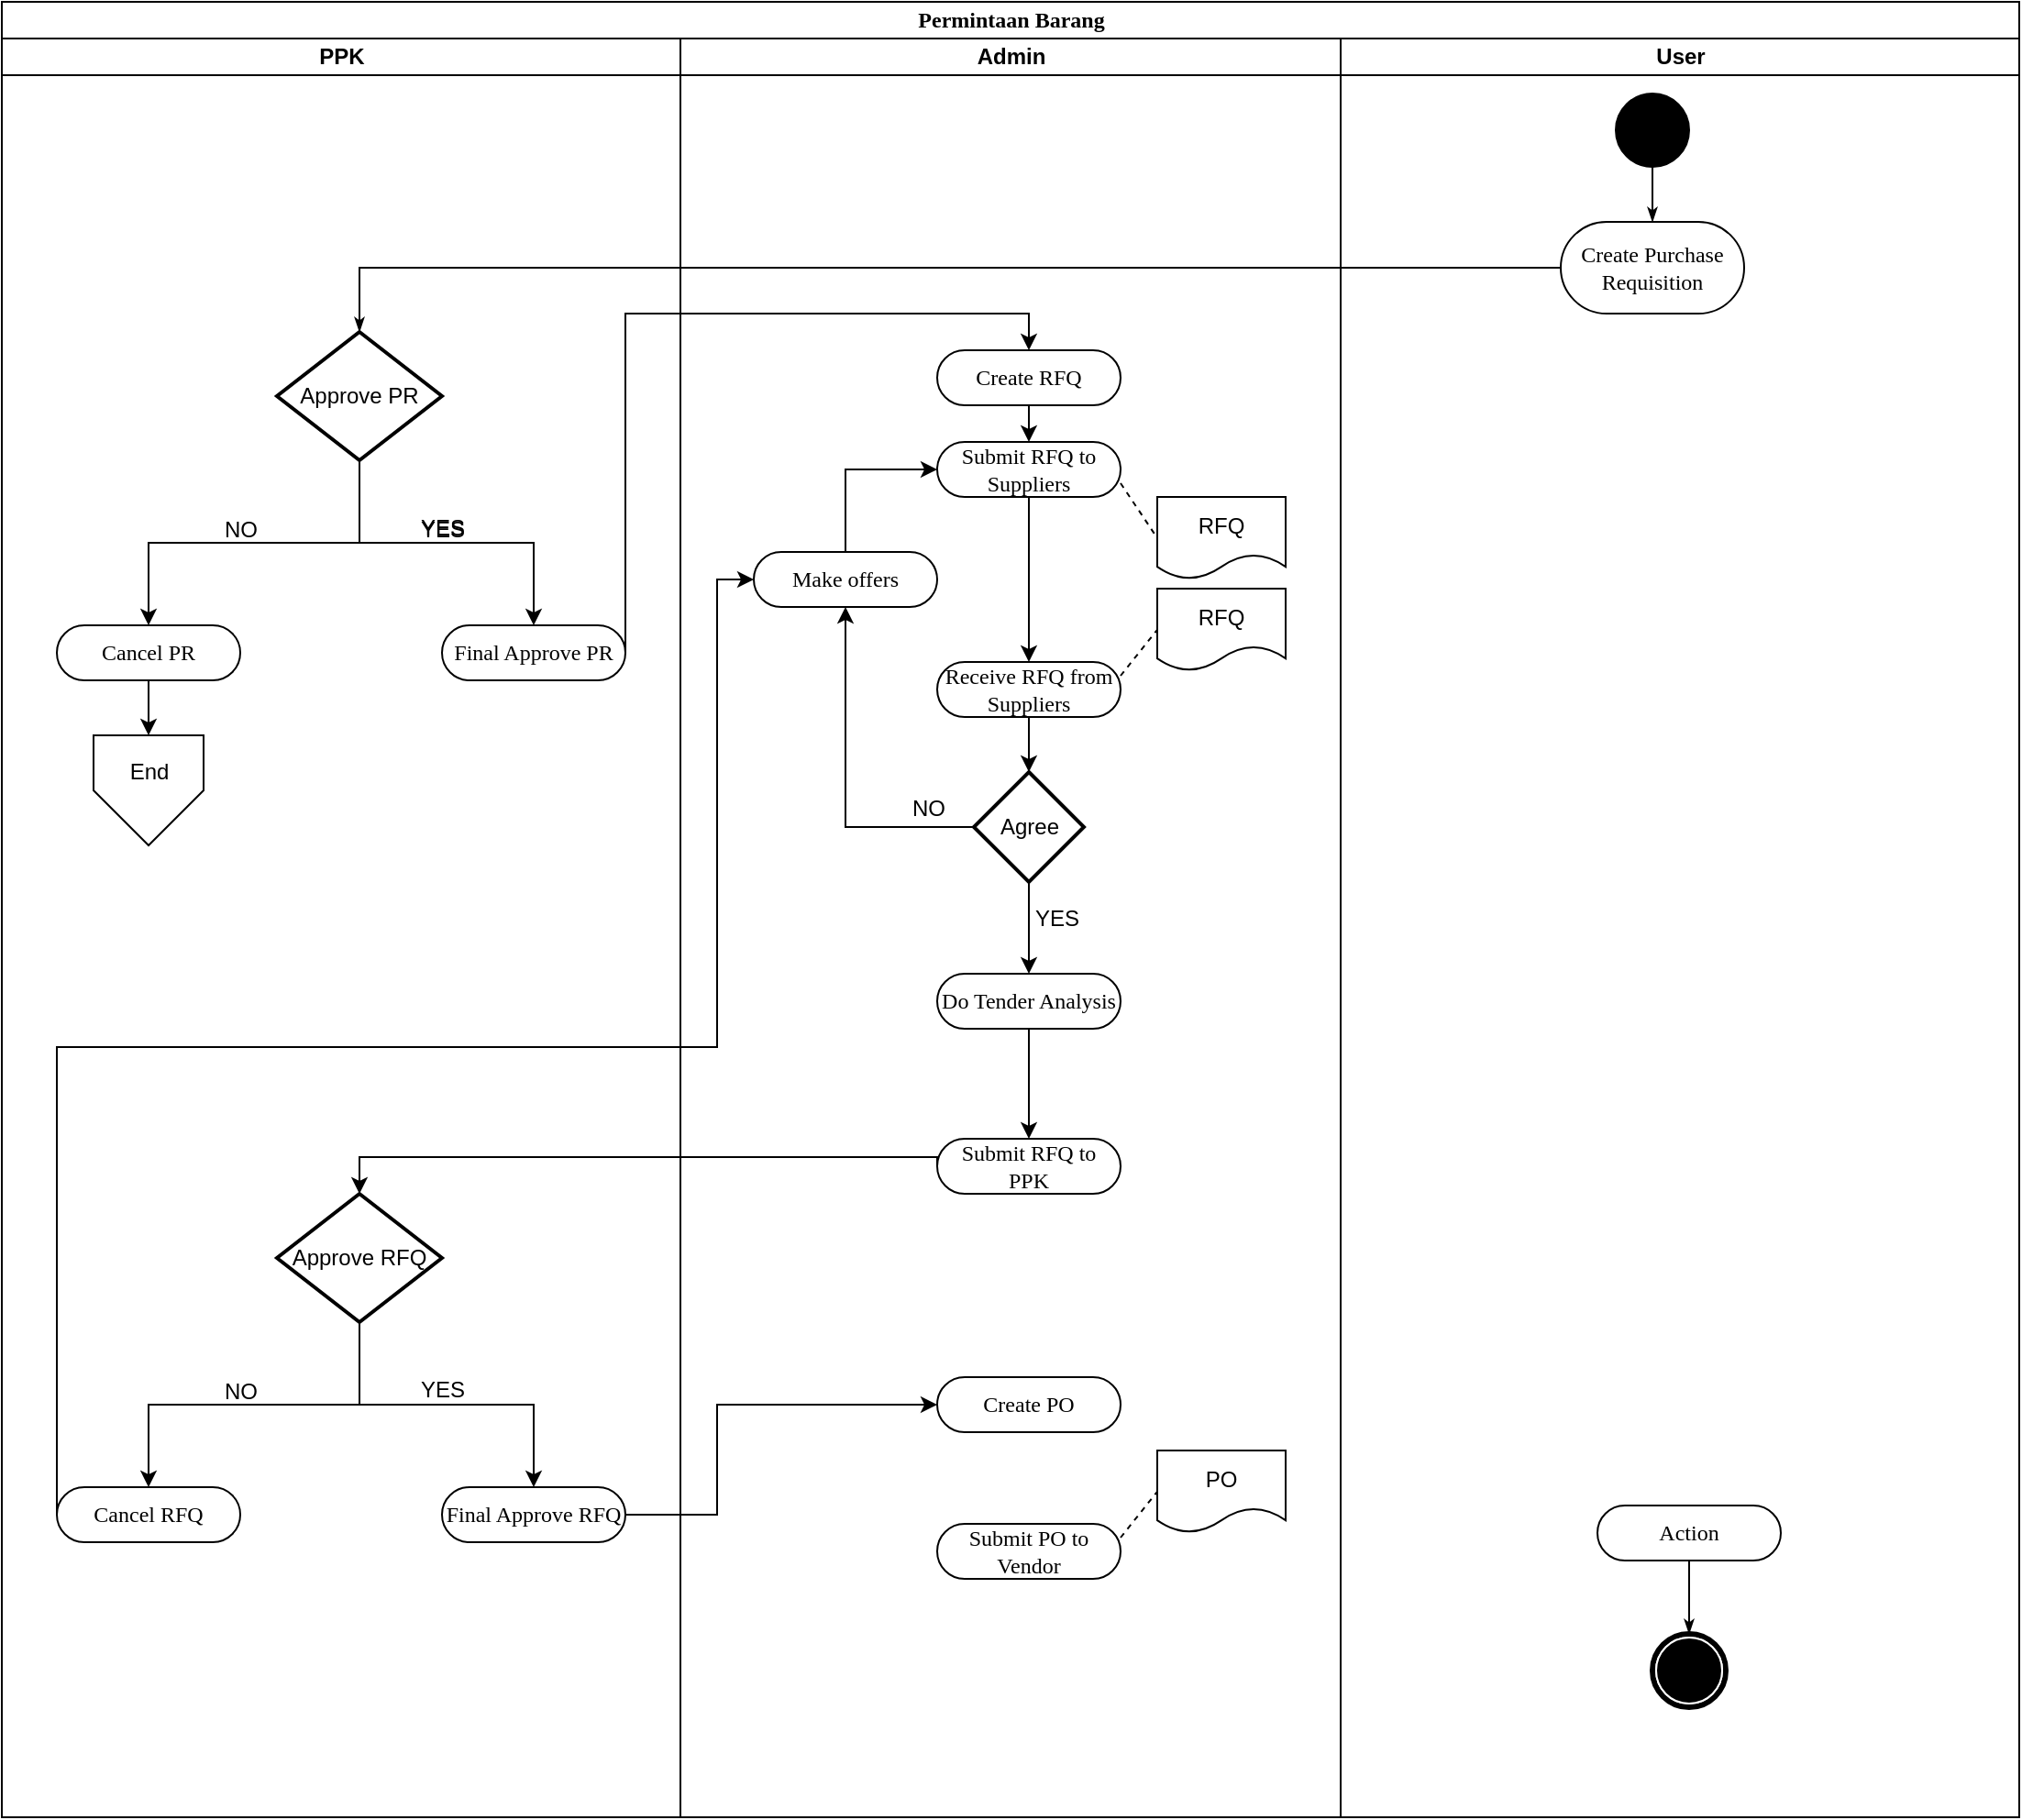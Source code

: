 <mxfile version="14.9.2" type="github">
  <diagram name="Page-1" id="0783ab3e-0a74-02c8-0abd-f7b4e66b4bec">
    <mxGraphModel dx="868" dy="482" grid="1" gridSize="10" guides="1" tooltips="1" connect="1" arrows="1" fold="1" page="1" pageScale="1" pageWidth="850" pageHeight="1100" background="none" math="0" shadow="0">
      <root>
        <mxCell id="0" />
        <mxCell id="1" parent="0" />
        <mxCell id="1c1d494c118603dd-1" value="Permintaan Barang" style="swimlane;html=1;childLayout=stackLayout;startSize=20;rounded=0;shadow=0;comic=0;labelBackgroundColor=none;strokeWidth=1;fontFamily=Verdana;fontSize=12;align=center;" parent="1" vertex="1">
          <mxGeometry x="40" y="20" width="1100" height="990" as="geometry" />
        </mxCell>
        <mxCell id="1c1d494c118603dd-2" value="PPK" style="swimlane;html=1;startSize=20;" parent="1c1d494c118603dd-1" vertex="1">
          <mxGeometry y="20" width="370" height="970" as="geometry" />
        </mxCell>
        <mxCell id="RlAB5I8TvOhal_wCDAfg-9" style="edgeStyle=orthogonalEdgeStyle;rounded=0;orthogonalLoop=1;jettySize=auto;html=1;exitX=0.5;exitY=1;exitDx=0;exitDy=0;exitPerimeter=0;entryX=0.5;entryY=0;entryDx=0;entryDy=0;" parent="1c1d494c118603dd-2" source="RlAB5I8TvOhal_wCDAfg-1" target="RlAB5I8TvOhal_wCDAfg-5" edge="1">
          <mxGeometry relative="1" as="geometry" />
        </mxCell>
        <mxCell id="RlAB5I8TvOhal_wCDAfg-11" style="edgeStyle=orthogonalEdgeStyle;rounded=0;orthogonalLoop=1;jettySize=auto;html=1;exitX=0.5;exitY=1;exitDx=0;exitDy=0;exitPerimeter=0;entryX=0.5;entryY=0;entryDx=0;entryDy=0;" parent="1c1d494c118603dd-2" source="RlAB5I8TvOhal_wCDAfg-1" target="RlAB5I8TvOhal_wCDAfg-6" edge="1">
          <mxGeometry relative="1" as="geometry" />
        </mxCell>
        <mxCell id="RlAB5I8TvOhal_wCDAfg-1" value="Approve PR" style="strokeWidth=2;html=1;shape=mxgraph.flowchart.decision;whiteSpace=wrap;" parent="1c1d494c118603dd-2" vertex="1">
          <mxGeometry x="150" y="160" width="90" height="70" as="geometry" />
        </mxCell>
        <mxCell id="gLysrJErBNc5DkfK_gQ7-21" style="edgeStyle=orthogonalEdgeStyle;rounded=0;orthogonalLoop=1;jettySize=auto;html=1;exitX=0.5;exitY=1;exitDx=0;exitDy=0;entryX=0.5;entryY=0;entryDx=0;entryDy=0;" edge="1" parent="1c1d494c118603dd-2" source="RlAB5I8TvOhal_wCDAfg-6" target="gLysrJErBNc5DkfK_gQ7-19">
          <mxGeometry relative="1" as="geometry" />
        </mxCell>
        <mxCell id="RlAB5I8TvOhal_wCDAfg-6" value="Cancel PR" style="rounded=1;whiteSpace=wrap;html=1;shadow=0;comic=0;labelBackgroundColor=none;strokeWidth=1;fontFamily=Verdana;fontSize=12;align=center;arcSize=50;" parent="1c1d494c118603dd-2" vertex="1">
          <mxGeometry x="30" y="320" width="100" height="30" as="geometry" />
        </mxCell>
        <mxCell id="RlAB5I8TvOhal_wCDAfg-5" value="Final Approve PR" style="rounded=1;whiteSpace=wrap;html=1;shadow=0;comic=0;labelBackgroundColor=none;strokeWidth=1;fontFamily=Verdana;fontSize=12;align=center;arcSize=50;" parent="1c1d494c118603dd-2" vertex="1">
          <mxGeometry x="240" y="320" width="100" height="30" as="geometry" />
        </mxCell>
        <mxCell id="RlAB5I8TvOhal_wCDAfg-12" value="YES" style="text;html=1;align=center;verticalAlign=middle;resizable=0;points=[];autosize=1;strokeColor=none;" parent="1c1d494c118603dd-2" vertex="1">
          <mxGeometry x="220" y="257" width="40" height="20" as="geometry" />
        </mxCell>
        <mxCell id="gLysrJErBNc5DkfK_gQ7-5" value="Approve RFQ" style="strokeWidth=2;html=1;shape=mxgraph.flowchart.decision;whiteSpace=wrap;" vertex="1" parent="1c1d494c118603dd-2">
          <mxGeometry x="150" y="630" width="90" height="70" as="geometry" />
        </mxCell>
        <mxCell id="gLysrJErBNc5DkfK_gQ7-6" value="Cancel RFQ" style="rounded=1;whiteSpace=wrap;html=1;shadow=0;comic=0;labelBackgroundColor=none;strokeWidth=1;fontFamily=Verdana;fontSize=12;align=center;arcSize=50;" vertex="1" parent="1c1d494c118603dd-2">
          <mxGeometry x="30" y="790" width="100" height="30" as="geometry" />
        </mxCell>
        <mxCell id="gLysrJErBNc5DkfK_gQ7-4" style="edgeStyle=orthogonalEdgeStyle;rounded=0;orthogonalLoop=1;jettySize=auto;html=1;exitX=0.5;exitY=1;exitDx=0;exitDy=0;exitPerimeter=0;entryX=0.5;entryY=0;entryDx=0;entryDy=0;" edge="1" parent="1c1d494c118603dd-2" source="gLysrJErBNc5DkfK_gQ7-5" target="gLysrJErBNc5DkfK_gQ7-6">
          <mxGeometry relative="1" as="geometry" />
        </mxCell>
        <mxCell id="gLysrJErBNc5DkfK_gQ7-7" value="Final Approve RFQ" style="rounded=1;whiteSpace=wrap;html=1;shadow=0;comic=0;labelBackgroundColor=none;strokeWidth=1;fontFamily=Verdana;fontSize=12;align=center;arcSize=50;" vertex="1" parent="1c1d494c118603dd-2">
          <mxGeometry x="240" y="790" width="100" height="30" as="geometry" />
        </mxCell>
        <mxCell id="gLysrJErBNc5DkfK_gQ7-3" style="edgeStyle=orthogonalEdgeStyle;rounded=0;orthogonalLoop=1;jettySize=auto;html=1;exitX=0.5;exitY=1;exitDx=0;exitDy=0;exitPerimeter=0;entryX=0.5;entryY=0;entryDx=0;entryDy=0;" edge="1" parent="1c1d494c118603dd-2" source="gLysrJErBNc5DkfK_gQ7-5" target="gLysrJErBNc5DkfK_gQ7-7">
          <mxGeometry relative="1" as="geometry" />
        </mxCell>
        <mxCell id="gLysrJErBNc5DkfK_gQ7-8" value="YES" style="text;html=1;align=center;verticalAlign=middle;resizable=0;points=[];autosize=1;strokeColor=none;" vertex="1" parent="1c1d494c118603dd-2">
          <mxGeometry x="220" y="727" width="40" height="20" as="geometry" />
        </mxCell>
        <mxCell id="gLysrJErBNc5DkfK_gQ7-9" value="NO" style="text;html=1;align=center;verticalAlign=middle;resizable=0;points=[];autosize=1;strokeColor=none;" vertex="1" parent="1c1d494c118603dd-2">
          <mxGeometry x="115" y="728" width="30" height="20" as="geometry" />
        </mxCell>
        <mxCell id="gLysrJErBNc5DkfK_gQ7-19" value="" style="verticalLabelPosition=bottom;verticalAlign=top;html=1;shape=offPageConnector;rounded=0;size=0.5;" vertex="1" parent="1c1d494c118603dd-2">
          <mxGeometry x="50" y="380" width="60" height="60" as="geometry" />
        </mxCell>
        <mxCell id="gLysrJErBNc5DkfK_gQ7-14" style="edgeStyle=orthogonalEdgeStyle;rounded=0;orthogonalLoop=1;jettySize=auto;html=1;exitX=0;exitY=0.5;exitDx=0;exitDy=0;entryX=0.5;entryY=0;entryDx=0;entryDy=0;entryPerimeter=0;" edge="1" parent="1c1d494c118603dd-1" source="gLysrJErBNc5DkfK_gQ7-1" target="gLysrJErBNc5DkfK_gQ7-5">
          <mxGeometry relative="1" as="geometry">
            <Array as="points">
              <mxPoint x="510" y="630" />
              <mxPoint x="195" y="630" />
            </Array>
          </mxGeometry>
        </mxCell>
        <mxCell id="gLysrJErBNc5DkfK_gQ7-15" style="edgeStyle=orthogonalEdgeStyle;rounded=0;orthogonalLoop=1;jettySize=auto;html=1;exitX=1;exitY=0.5;exitDx=0;exitDy=0;entryX=0;entryY=0.5;entryDx=0;entryDy=0;" edge="1" parent="1c1d494c118603dd-1" source="gLysrJErBNc5DkfK_gQ7-7" target="gLysrJErBNc5DkfK_gQ7-10">
          <mxGeometry relative="1" as="geometry">
            <Array as="points">
              <mxPoint x="390" y="825" />
              <mxPoint x="390" y="765" />
            </Array>
          </mxGeometry>
        </mxCell>
        <mxCell id="1c1d494c118603dd-3" value="Admin" style="swimlane;html=1;startSize=20;" parent="1c1d494c118603dd-1" vertex="1">
          <mxGeometry x="370" y="20" width="360" height="970" as="geometry" />
        </mxCell>
        <mxCell id="RlAB5I8TvOhal_wCDAfg-20" style="edgeStyle=orthogonalEdgeStyle;rounded=0;orthogonalLoop=1;jettySize=auto;html=1;exitX=0.5;exitY=1;exitDx=0;exitDy=0;" parent="1c1d494c118603dd-3" source="1c1d494c118603dd-7" target="RlAB5I8TvOhal_wCDAfg-19" edge="1">
          <mxGeometry relative="1" as="geometry" />
        </mxCell>
        <mxCell id="1c1d494c118603dd-7" value="Submit RFQ to Suppliers" style="rounded=1;whiteSpace=wrap;html=1;shadow=0;comic=0;labelBackgroundColor=none;strokeWidth=1;fontFamily=Verdana;fontSize=12;align=center;arcSize=50;" parent="1c1d494c118603dd-3" vertex="1">
          <mxGeometry x="140" y="220" width="100" height="30" as="geometry" />
        </mxCell>
        <mxCell id="RlAB5I8TvOhal_wCDAfg-17" value="RFQ" style="shape=document;whiteSpace=wrap;html=1;boundedLbl=1;" parent="1c1d494c118603dd-3" vertex="1">
          <mxGeometry x="260" y="250" width="70" height="44.8" as="geometry" />
        </mxCell>
        <mxCell id="RlAB5I8TvOhal_wCDAfg-18" value="" style="endArrow=none;dashed=1;html=1;entryX=0;entryY=0.5;entryDx=0;entryDy=0;exitX=1;exitY=0.75;exitDx=0;exitDy=0;" parent="1c1d494c118603dd-3" source="1c1d494c118603dd-7" target="RlAB5I8TvOhal_wCDAfg-17" edge="1">
          <mxGeometry width="50" height="50" relative="1" as="geometry">
            <mxPoint x="100" y="370" as="sourcePoint" />
            <mxPoint x="150" y="320" as="targetPoint" />
          </mxGeometry>
        </mxCell>
        <mxCell id="gLysrJErBNc5DkfK_gQ7-27" style="edgeStyle=orthogonalEdgeStyle;rounded=0;orthogonalLoop=1;jettySize=auto;html=1;exitX=0.5;exitY=1;exitDx=0;exitDy=0;entryX=0.5;entryY=0;entryDx=0;entryDy=0;entryPerimeter=0;" edge="1" parent="1c1d494c118603dd-3" source="RlAB5I8TvOhal_wCDAfg-19" target="gLysrJErBNc5DkfK_gQ7-25">
          <mxGeometry relative="1" as="geometry" />
        </mxCell>
        <mxCell id="RlAB5I8TvOhal_wCDAfg-19" value="Receive RFQ from Suppliers" style="rounded=1;whiteSpace=wrap;html=1;shadow=0;comic=0;labelBackgroundColor=none;strokeWidth=1;fontFamily=Verdana;fontSize=12;align=center;arcSize=50;" parent="1c1d494c118603dd-3" vertex="1">
          <mxGeometry x="140" y="340" width="100" height="30" as="geometry" />
        </mxCell>
        <mxCell id="RlAB5I8TvOhal_wCDAfg-25" style="edgeStyle=orthogonalEdgeStyle;rounded=0;orthogonalLoop=1;jettySize=auto;html=1;exitX=0.5;exitY=1;exitDx=0;exitDy=0;entryX=0.5;entryY=0;entryDx=0;entryDy=0;" parent="1c1d494c118603dd-3" source="RlAB5I8TvOhal_wCDAfg-23" target="1c1d494c118603dd-7" edge="1">
          <mxGeometry relative="1" as="geometry" />
        </mxCell>
        <mxCell id="RlAB5I8TvOhal_wCDAfg-23" value="Create RFQ" style="rounded=1;whiteSpace=wrap;html=1;shadow=0;comic=0;labelBackgroundColor=none;strokeWidth=1;fontFamily=Verdana;fontSize=12;align=center;arcSize=50;" parent="1c1d494c118603dd-3" vertex="1">
          <mxGeometry x="140" y="170" width="100" height="30" as="geometry" />
        </mxCell>
        <mxCell id="gLysrJErBNc5DkfK_gQ7-1" value="Submit RFQ to PPK" style="rounded=1;whiteSpace=wrap;html=1;shadow=0;comic=0;labelBackgroundColor=none;strokeWidth=1;fontFamily=Verdana;fontSize=12;align=center;arcSize=50;" vertex="1" parent="1c1d494c118603dd-3">
          <mxGeometry x="140" y="600" width="100" height="30" as="geometry" />
        </mxCell>
        <mxCell id="gLysrJErBNc5DkfK_gQ7-10" value="Create PO" style="rounded=1;whiteSpace=wrap;html=1;shadow=0;comic=0;labelBackgroundColor=none;strokeWidth=1;fontFamily=Verdana;fontSize=12;align=center;arcSize=50;" vertex="1" parent="1c1d494c118603dd-3">
          <mxGeometry x="140" y="730" width="100" height="30" as="geometry" />
        </mxCell>
        <mxCell id="gLysrJErBNc5DkfK_gQ7-13" style="edgeStyle=orthogonalEdgeStyle;rounded=0;orthogonalLoop=1;jettySize=auto;html=1;exitX=0.5;exitY=1;exitDx=0;exitDy=0;entryX=0.5;entryY=0;entryDx=0;entryDy=0;" edge="1" parent="1c1d494c118603dd-3" source="gLysrJErBNc5DkfK_gQ7-11" target="gLysrJErBNc5DkfK_gQ7-1">
          <mxGeometry relative="1" as="geometry" />
        </mxCell>
        <mxCell id="gLysrJErBNc5DkfK_gQ7-11" value="Do Tender Analysis" style="rounded=1;whiteSpace=wrap;html=1;shadow=0;comic=0;labelBackgroundColor=none;strokeWidth=1;fontFamily=Verdana;fontSize=12;align=center;arcSize=50;" vertex="1" parent="1c1d494c118603dd-3">
          <mxGeometry x="140" y="510" width="100" height="30" as="geometry" />
        </mxCell>
        <mxCell id="gLysrJErBNc5DkfK_gQ7-26" style="edgeStyle=orthogonalEdgeStyle;rounded=0;orthogonalLoop=1;jettySize=auto;html=1;exitX=0.5;exitY=1;exitDx=0;exitDy=0;exitPerimeter=0;entryX=0.5;entryY=0;entryDx=0;entryDy=0;" edge="1" parent="1c1d494c118603dd-3" source="gLysrJErBNc5DkfK_gQ7-25" target="gLysrJErBNc5DkfK_gQ7-11">
          <mxGeometry relative="1" as="geometry" />
        </mxCell>
        <mxCell id="gLysrJErBNc5DkfK_gQ7-49" style="edgeStyle=orthogonalEdgeStyle;rounded=0;orthogonalLoop=1;jettySize=auto;html=1;exitX=0;exitY=0.5;exitDx=0;exitDy=0;exitPerimeter=0;entryX=0.5;entryY=1;entryDx=0;entryDy=0;" edge="1" parent="1c1d494c118603dd-3" source="gLysrJErBNc5DkfK_gQ7-25" target="gLysrJErBNc5DkfK_gQ7-44">
          <mxGeometry relative="1" as="geometry" />
        </mxCell>
        <mxCell id="gLysrJErBNc5DkfK_gQ7-25" value="" style="strokeWidth=2;html=1;shape=mxgraph.flowchart.decision;whiteSpace=wrap;" vertex="1" parent="1c1d494c118603dd-3">
          <mxGeometry x="160" y="400" width="60" height="60" as="geometry" />
        </mxCell>
        <mxCell id="gLysrJErBNc5DkfK_gQ7-24" value="Agree" style="text;html=1;align=center;verticalAlign=middle;resizable=0;points=[];autosize=1;strokeColor=none;" vertex="1" parent="1c1d494c118603dd-3">
          <mxGeometry x="165" y="420" width="50" height="20" as="geometry" />
        </mxCell>
        <mxCell id="gLysrJErBNc5DkfK_gQ7-50" style="edgeStyle=orthogonalEdgeStyle;rounded=0;orthogonalLoop=1;jettySize=auto;html=1;exitX=0.5;exitY=0;exitDx=0;exitDy=0;entryX=0;entryY=0.5;entryDx=0;entryDy=0;" edge="1" parent="1c1d494c118603dd-3" source="gLysrJErBNc5DkfK_gQ7-44" target="1c1d494c118603dd-7">
          <mxGeometry relative="1" as="geometry" />
        </mxCell>
        <mxCell id="gLysrJErBNc5DkfK_gQ7-44" value="Make offers" style="rounded=1;whiteSpace=wrap;html=1;shadow=0;comic=0;labelBackgroundColor=none;strokeWidth=1;fontFamily=Verdana;fontSize=12;align=center;arcSize=50;" vertex="1" parent="1c1d494c118603dd-3">
          <mxGeometry x="40" y="280" width="100" height="30" as="geometry" />
        </mxCell>
        <mxCell id="gLysrJErBNc5DkfK_gQ7-47" value="NO" style="text;html=1;align=center;verticalAlign=middle;resizable=0;points=[];autosize=1;strokeColor=none;" vertex="1" parent="1c1d494c118603dd-3">
          <mxGeometry x="120" y="410" width="30" height="20" as="geometry" />
        </mxCell>
        <mxCell id="gLysrJErBNc5DkfK_gQ7-53" value="PO" style="shape=document;whiteSpace=wrap;html=1;boundedLbl=1;" vertex="1" parent="1c1d494c118603dd-3">
          <mxGeometry x="260" y="770" width="70" height="44.8" as="geometry" />
        </mxCell>
        <mxCell id="1c1d494c118603dd-4" value="User" style="swimlane;html=1;startSize=20;" parent="1c1d494c118603dd-1" vertex="1">
          <mxGeometry x="730" y="20" width="370" height="970" as="geometry" />
        </mxCell>
        <mxCell id="1c1d494c118603dd-27" style="edgeStyle=orthogonalEdgeStyle;rounded=0;html=1;labelBackgroundColor=none;startArrow=none;startFill=0;startSize=5;endArrow=classicThin;endFill=1;endSize=5;jettySize=auto;orthogonalLoop=1;strokeWidth=1;fontFamily=Verdana;fontSize=12" parent="1c1d494c118603dd-4" source="60571a20871a0731-4" target="60571a20871a0731-8" edge="1">
          <mxGeometry relative="1" as="geometry" />
        </mxCell>
        <mxCell id="60571a20871a0731-4" value="" style="ellipse;whiteSpace=wrap;html=1;rounded=0;shadow=0;comic=0;labelBackgroundColor=none;strokeWidth=1;fillColor=#000000;fontFamily=Verdana;fontSize=12;align=center;" parent="1c1d494c118603dd-4" vertex="1">
          <mxGeometry x="150" y="30" width="40" height="40" as="geometry" />
        </mxCell>
        <mxCell id="60571a20871a0731-8" value="Create Purchase Requisition" style="rounded=1;whiteSpace=wrap;html=1;shadow=0;comic=0;labelBackgroundColor=none;strokeWidth=1;fontFamily=Verdana;fontSize=12;align=center;arcSize=50;" parent="1c1d494c118603dd-4" vertex="1">
          <mxGeometry x="120" y="100" width="100" height="50" as="geometry" />
        </mxCell>
        <mxCell id="1c1d494c118603dd-45" style="edgeStyle=none;rounded=0;html=1;labelBackgroundColor=none;startArrow=none;startFill=0;startSize=5;endArrow=classicThin;endFill=1;endSize=5;jettySize=auto;orthogonalLoop=1;strokeWidth=1;fontFamily=Verdana;fontSize=12" parent="1c1d494c118603dd-4" source="1c1d494c118603dd-19" target="60571a20871a0731-5" edge="1">
          <mxGeometry relative="1" as="geometry" />
        </mxCell>
        <mxCell id="1c1d494c118603dd-19" value="Action" style="rounded=1;whiteSpace=wrap;html=1;shadow=0;comic=0;labelBackgroundColor=none;strokeWidth=1;fontFamily=Verdana;fontSize=12;align=center;arcSize=50;" parent="1c1d494c118603dd-4" vertex="1">
          <mxGeometry x="140" y="800" width="100" height="30" as="geometry" />
        </mxCell>
        <mxCell id="60571a20871a0731-5" value="" style="shape=mxgraph.bpmn.shape;html=1;verticalLabelPosition=bottom;labelBackgroundColor=#ffffff;verticalAlign=top;perimeter=ellipsePerimeter;outline=end;symbol=terminate;rounded=0;shadow=0;comic=0;strokeWidth=1;fontFamily=Verdana;fontSize=12;align=center;" parent="1c1d494c118603dd-4" vertex="1">
          <mxGeometry x="170" y="870" width="40" height="40" as="geometry" />
        </mxCell>
        <mxCell id="1c1d494c118603dd-28" style="edgeStyle=orthogonalEdgeStyle;rounded=0;html=1;entryX=0.5;entryY=0;labelBackgroundColor=none;startArrow=none;startFill=0;startSize=5;endArrow=classicThin;endFill=1;endSize=5;jettySize=auto;orthogonalLoop=1;strokeWidth=1;fontFamily=Verdana;fontSize=12;entryDx=0;entryDy=0;entryPerimeter=0;" parent="1c1d494c118603dd-1" source="60571a20871a0731-8" target="RlAB5I8TvOhal_wCDAfg-1" edge="1">
          <mxGeometry relative="1" as="geometry">
            <Array as="points">
              <mxPoint x="195" y="145" />
            </Array>
            <mxPoint x="140" y="240" as="targetPoint" />
          </mxGeometry>
        </mxCell>
        <mxCell id="RlAB5I8TvOhal_wCDAfg-24" style="edgeStyle=orthogonalEdgeStyle;rounded=0;orthogonalLoop=1;jettySize=auto;html=1;exitX=1;exitY=0.5;exitDx=0;exitDy=0;entryX=0.5;entryY=0;entryDx=0;entryDy=0;" parent="1c1d494c118603dd-1" source="RlAB5I8TvOhal_wCDAfg-5" target="RlAB5I8TvOhal_wCDAfg-23" edge="1">
          <mxGeometry relative="1" as="geometry">
            <Array as="points">
              <mxPoint x="340" y="170" />
              <mxPoint x="560" y="170" />
            </Array>
          </mxGeometry>
        </mxCell>
        <mxCell id="gLysrJErBNc5DkfK_gQ7-51" style="edgeStyle=orthogonalEdgeStyle;rounded=0;orthogonalLoop=1;jettySize=auto;html=1;exitX=0;exitY=0.5;exitDx=0;exitDy=0;entryX=0;entryY=0.5;entryDx=0;entryDy=0;" edge="1" parent="1c1d494c118603dd-1" source="gLysrJErBNc5DkfK_gQ7-6" target="gLysrJErBNc5DkfK_gQ7-44">
          <mxGeometry relative="1" as="geometry">
            <Array as="points">
              <mxPoint x="30" y="570" />
              <mxPoint x="390" y="570" />
              <mxPoint x="390" y="315" />
            </Array>
          </mxGeometry>
        </mxCell>
        <mxCell id="RlAB5I8TvOhal_wCDAfg-13" value="NO" style="text;html=1;align=center;verticalAlign=middle;resizable=0;points=[];autosize=1;strokeColor=none;" parent="1" vertex="1">
          <mxGeometry x="155" y="298" width="30" height="20" as="geometry" />
        </mxCell>
        <mxCell id="RlAB5I8TvOhal_wCDAfg-21" value="RFQ" style="shape=document;whiteSpace=wrap;html=1;boundedLbl=1;" parent="1" vertex="1">
          <mxGeometry x="670" y="340" width="70" height="44.8" as="geometry" />
        </mxCell>
        <mxCell id="RlAB5I8TvOhal_wCDAfg-22" value="" style="endArrow=none;dashed=1;html=1;entryX=0;entryY=0.5;entryDx=0;entryDy=0;exitX=1;exitY=0.25;exitDx=0;exitDy=0;" parent="1" source="RlAB5I8TvOhal_wCDAfg-19" target="RlAB5I8TvOhal_wCDAfg-21" edge="1">
          <mxGeometry width="50" height="50" relative="1" as="geometry">
            <mxPoint x="640" y="390" as="sourcePoint" />
            <mxPoint x="150" y="370" as="targetPoint" />
          </mxGeometry>
        </mxCell>
        <mxCell id="gLysrJErBNc5DkfK_gQ7-20" value="End" style="text;html=1;align=center;verticalAlign=middle;resizable=0;points=[];autosize=1;strokeColor=none;" vertex="1" parent="1">
          <mxGeometry x="100" y="430" width="40" height="20" as="geometry" />
        </mxCell>
        <mxCell id="gLysrJErBNc5DkfK_gQ7-46" value="YES" style="text;html=1;align=center;verticalAlign=middle;resizable=0;points=[];autosize=1;strokeColor=none;" vertex="1" parent="1">
          <mxGeometry x="260" y="298" width="40" height="20" as="geometry" />
        </mxCell>
        <mxCell id="gLysrJErBNc5DkfK_gQ7-48" value="YES" style="text;html=1;align=center;verticalAlign=middle;resizable=0;points=[];autosize=1;strokeColor=none;" vertex="1" parent="1">
          <mxGeometry x="595" y="510" width="40" height="20" as="geometry" />
        </mxCell>
        <mxCell id="gLysrJErBNc5DkfK_gQ7-52" value="Submit PO to Vendor" style="rounded=1;whiteSpace=wrap;html=1;shadow=0;comic=0;labelBackgroundColor=none;strokeWidth=1;fontFamily=Verdana;fontSize=12;align=center;arcSize=50;" vertex="1" parent="1">
          <mxGeometry x="550" y="850" width="100" height="30" as="geometry" />
        </mxCell>
        <mxCell id="gLysrJErBNc5DkfK_gQ7-54" value="" style="endArrow=none;dashed=1;html=1;entryX=0;entryY=0.5;entryDx=0;entryDy=0;exitX=1;exitY=0.25;exitDx=0;exitDy=0;" edge="1" parent="1" target="gLysrJErBNc5DkfK_gQ7-53" source="gLysrJErBNc5DkfK_gQ7-52">
          <mxGeometry width="50" height="50" relative="1" as="geometry">
            <mxPoint x="650" y="857.5" as="sourcePoint" />
            <mxPoint x="150" y="840" as="targetPoint" />
          </mxGeometry>
        </mxCell>
      </root>
    </mxGraphModel>
  </diagram>
</mxfile>
